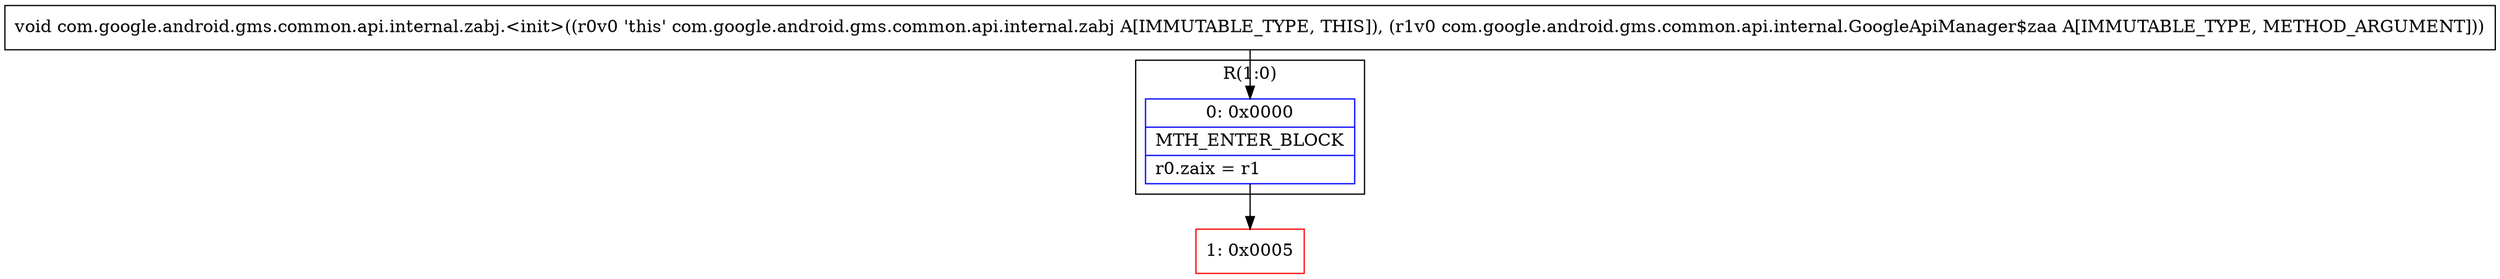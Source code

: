 digraph "CFG forcom.google.android.gms.common.api.internal.zabj.\<init\>(Lcom\/google\/android\/gms\/common\/api\/internal\/GoogleApiManager$zaa;)V" {
subgraph cluster_Region_633558417 {
label = "R(1:0)";
node [shape=record,color=blue];
Node_0 [shape=record,label="{0\:\ 0x0000|MTH_ENTER_BLOCK\l|r0.zaix = r1\l}"];
}
Node_1 [shape=record,color=red,label="{1\:\ 0x0005}"];
MethodNode[shape=record,label="{void com.google.android.gms.common.api.internal.zabj.\<init\>((r0v0 'this' com.google.android.gms.common.api.internal.zabj A[IMMUTABLE_TYPE, THIS]), (r1v0 com.google.android.gms.common.api.internal.GoogleApiManager$zaa A[IMMUTABLE_TYPE, METHOD_ARGUMENT])) }"];
MethodNode -> Node_0;
Node_0 -> Node_1;
}

